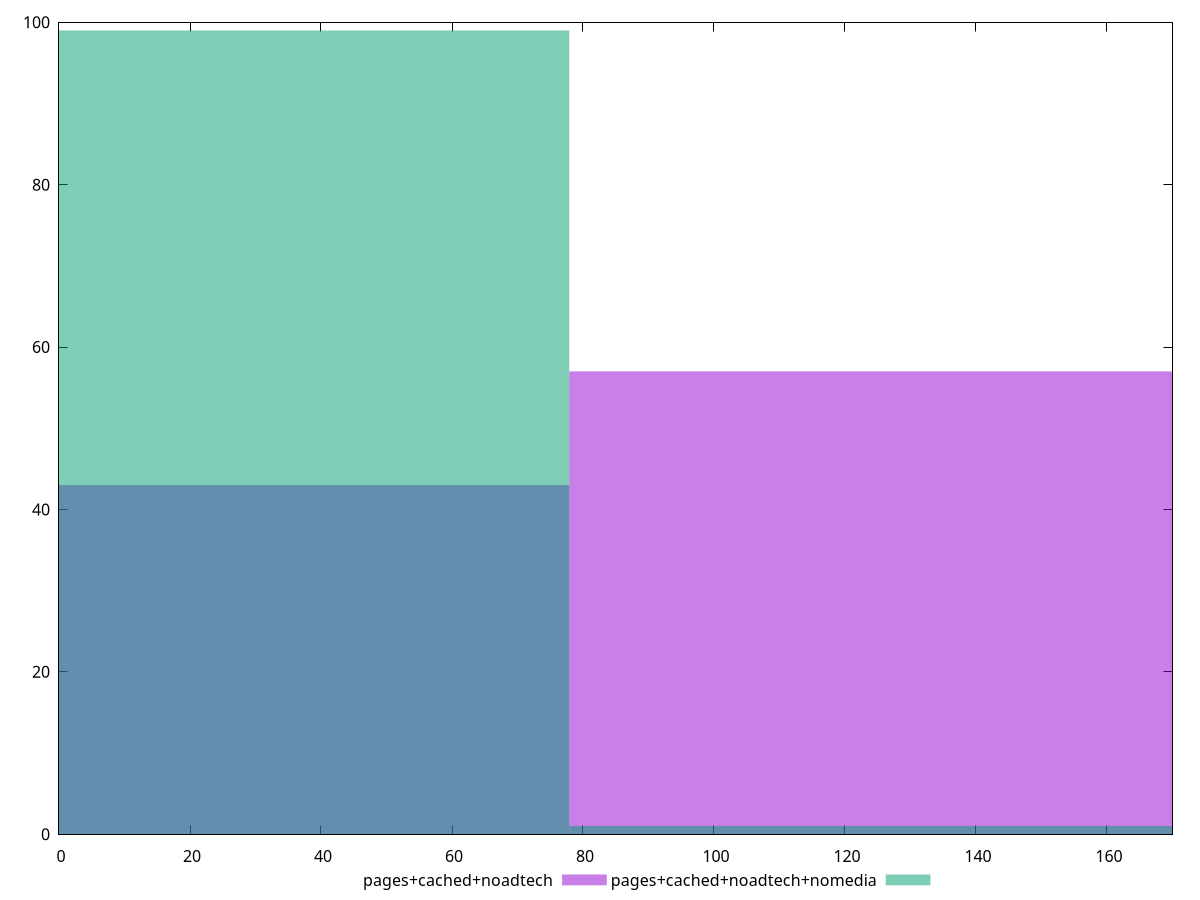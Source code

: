 reset

$pagesCachedNoadtech <<EOF
155.80351429798924 57
0 43
EOF

$pagesCachedNoadtechNomedia <<EOF
0 99
155.80351429798924 1
EOF

set key outside below
set boxwidth 155.80351429798924
set xrange [0:170]
set yrange [0:100]
set trange [0:100]
set style fill transparent solid 0.5 noborder
set terminal svg size 640, 500 enhanced background rgb 'white'
set output "report_00013_2021-02-09T12-04-24.940Z/unminified-javascript/comparison/histogram/2_vs_3.svg"

plot $pagesCachedNoadtech title "pages+cached+noadtech" with boxes, \
     $pagesCachedNoadtechNomedia title "pages+cached+noadtech+nomedia" with boxes

reset
